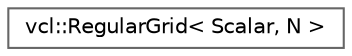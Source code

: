 digraph "Graphical Class Hierarchy"
{
 // LATEX_PDF_SIZE
  bgcolor="transparent";
  edge [fontname=Helvetica,fontsize=10,labelfontname=Helvetica,labelfontsize=10];
  node [fontname=Helvetica,fontsize=10,shape=box,height=0.2,width=0.4];
  rankdir="LR";
  Node0 [label="vcl::RegularGrid\< Scalar, N \>",height=0.2,width=0.4,color="grey40", fillcolor="white", style="filled",URL="$classvcl_1_1RegularGrid.html",tooltip=" "];
}
